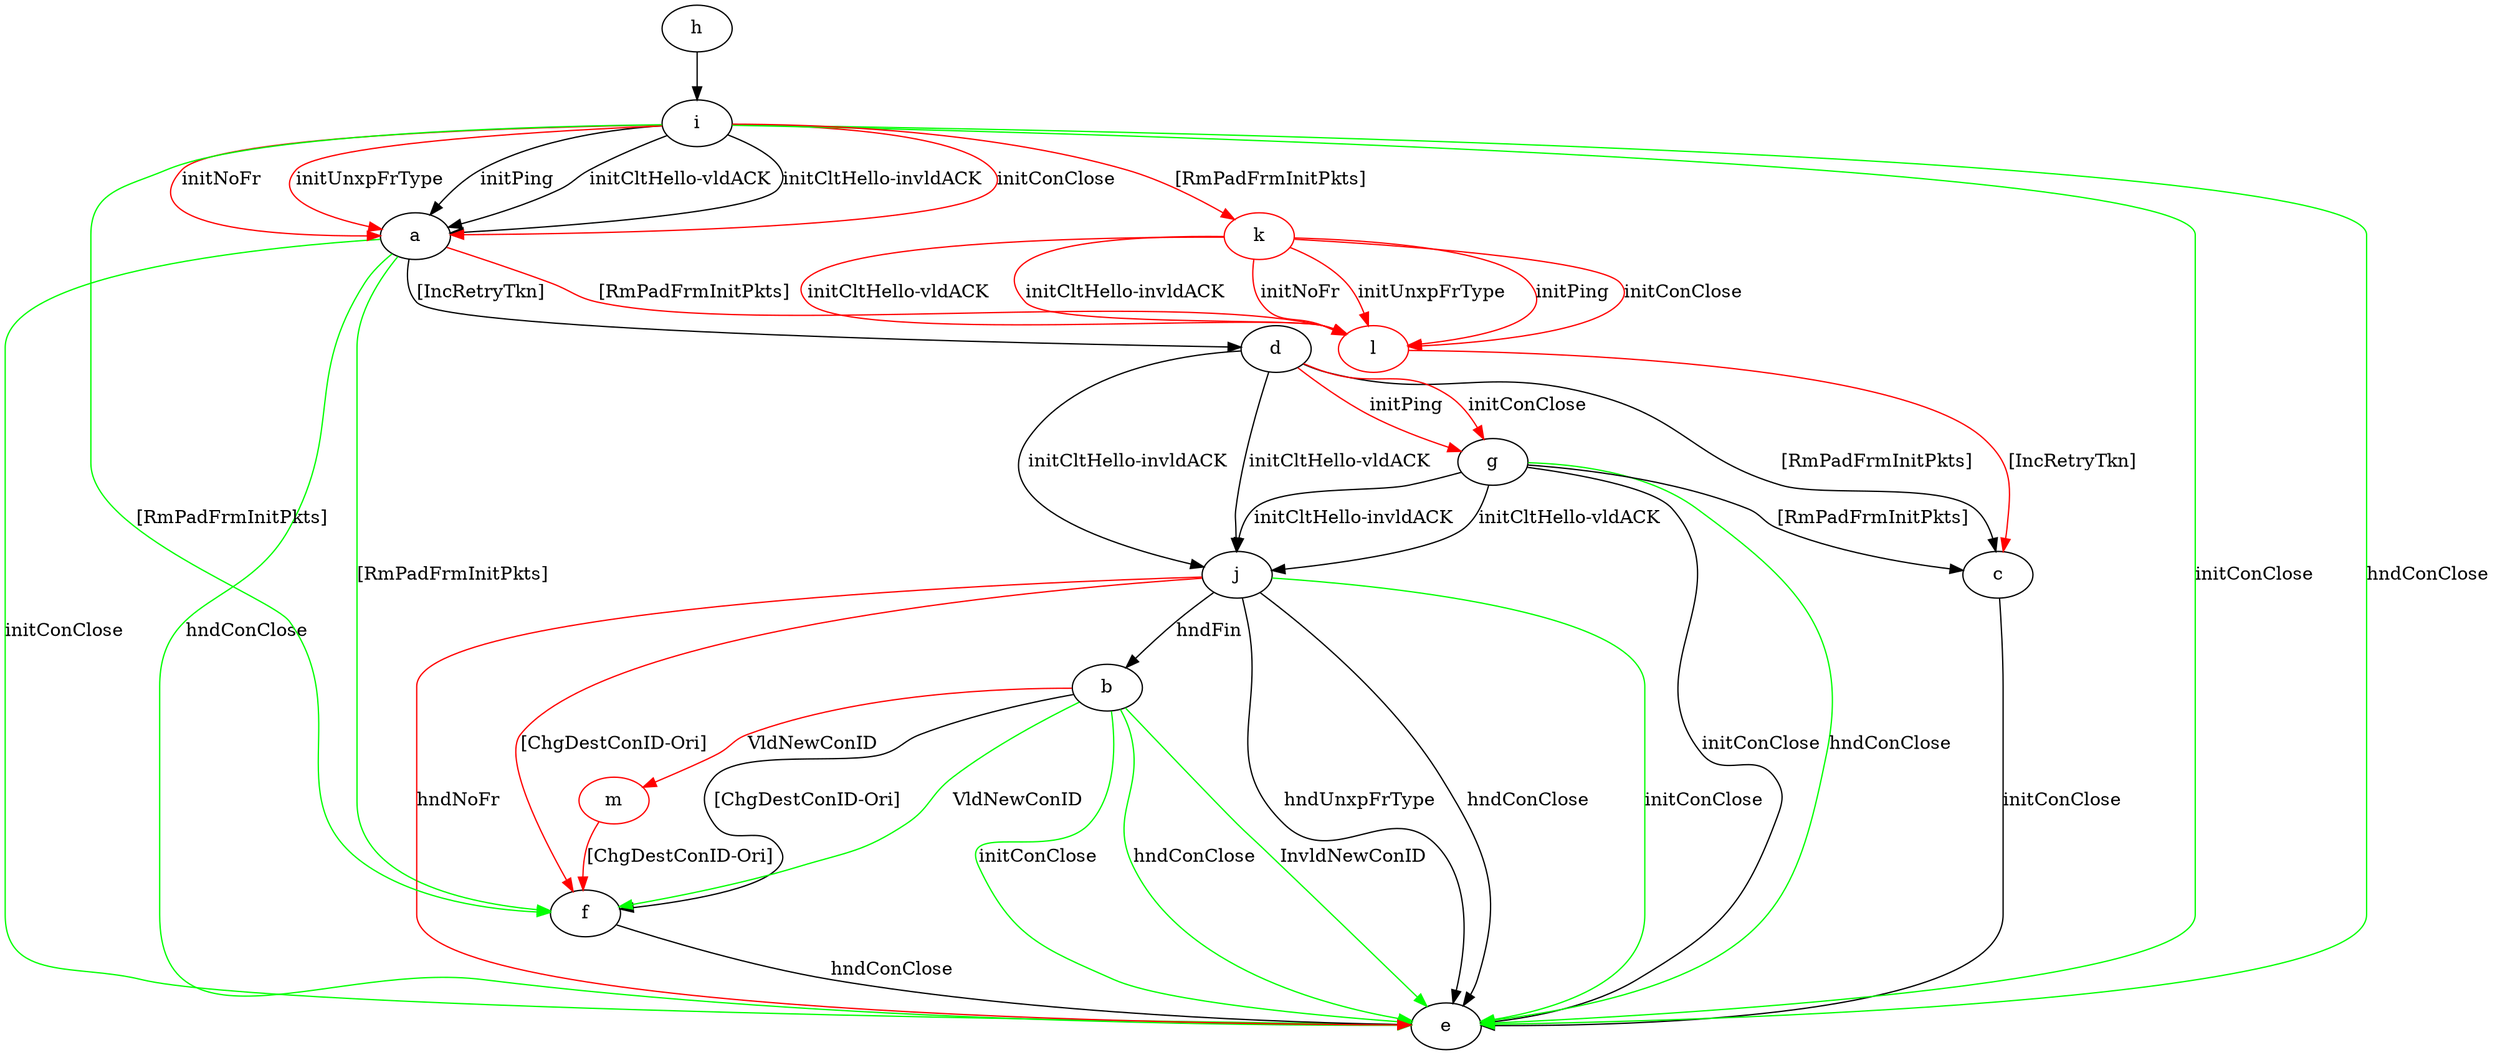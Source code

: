 digraph "" {
	a -> d	[key=0,
		label="[IncRetryTkn] "];
	a -> e	[key=0,
		color=green,
		label="initConClose "];
	a -> e	[key=1,
		color=green,
		label="hndConClose "];
	a -> f	[key=0,
		color=green,
		label="[RmPadFrmInitPkts] "];
	l	[color=red];
	a -> l	[key=0,
		color=red,
		label="[RmPadFrmInitPkts] "];
	b -> e	[key=0,
		color=green,
		label="initConClose "];
	b -> e	[key=1,
		color=green,
		label="hndConClose "];
	b -> e	[key=2,
		color=green,
		label="InvldNewConID "];
	b -> f	[key=0,
		label="[ChgDestConID-Ori] "];
	b -> f	[key=1,
		color=green,
		label="VldNewConID "];
	m	[color=red];
	b -> m	[key=0,
		color=red,
		label="VldNewConID "];
	c -> e	[key=0,
		label="initConClose "];
	d -> c	[key=0,
		label="[RmPadFrmInitPkts] "];
	d -> g	[key=0,
		color=red,
		label="initPing "];
	d -> g	[key=1,
		color=red,
		label="initConClose "];
	d -> j	[key=0,
		label="initCltHello-vldACK "];
	d -> j	[key=1,
		label="initCltHello-invldACK "];
	f -> e	[key=0,
		label="hndConClose "];
	g -> c	[key=0,
		label="[RmPadFrmInitPkts] "];
	g -> e	[key=0,
		label="initConClose "];
	g -> e	[key=1,
		color=green,
		label="hndConClose "];
	g -> j	[key=0,
		label="initCltHello-vldACK "];
	g -> j	[key=1,
		label="initCltHello-invldACK "];
	h -> i	[key=0];
	i -> a	[key=0,
		label="initPing "];
	i -> a	[key=1,
		label="initCltHello-vldACK "];
	i -> a	[key=2,
		label="initCltHello-invldACK "];
	i -> a	[key=3,
		color=red,
		label="initConClose "];
	i -> a	[key=4,
		color=red,
		label="initNoFr "];
	i -> a	[key=5,
		color=red,
		label="initUnxpFrType "];
	i -> e	[key=0,
		color=green,
		label="initConClose "];
	i -> e	[key=1,
		color=green,
		label="hndConClose "];
	i -> f	[key=0,
		color=green,
		label="[RmPadFrmInitPkts] "];
	k	[color=red];
	i -> k	[key=0,
		color=red,
		label="[RmPadFrmInitPkts] "];
	j -> b	[key=0,
		label="hndFin "];
	j -> e	[key=0,
		label="hndUnxpFrType "];
	j -> e	[key=1,
		label="hndConClose "];
	j -> e	[key=2,
		color=green,
		label="initConClose "];
	j -> e	[key=3,
		color=red,
		label="hndNoFr "];
	j -> f	[key=0,
		color=red,
		label="[ChgDestConID-Ori] "];
	k -> l	[key=0,
		color=red,
		label="initPing "];
	k -> l	[key=1,
		color=red,
		label="initConClose "];
	k -> l	[key=2,
		color=red,
		label="initCltHello-vldACK "];
	k -> l	[key=3,
		color=red,
		label="initCltHello-invldACK "];
	k -> l	[key=4,
		color=red,
		label="initNoFr "];
	k -> l	[key=5,
		color=red,
		label="initUnxpFrType "];
	l -> c	[key=0,
		color=red,
		label="[IncRetryTkn] "];
	m -> f	[key=0,
		color=red,
		label="[ChgDestConID-Ori] "];
}

